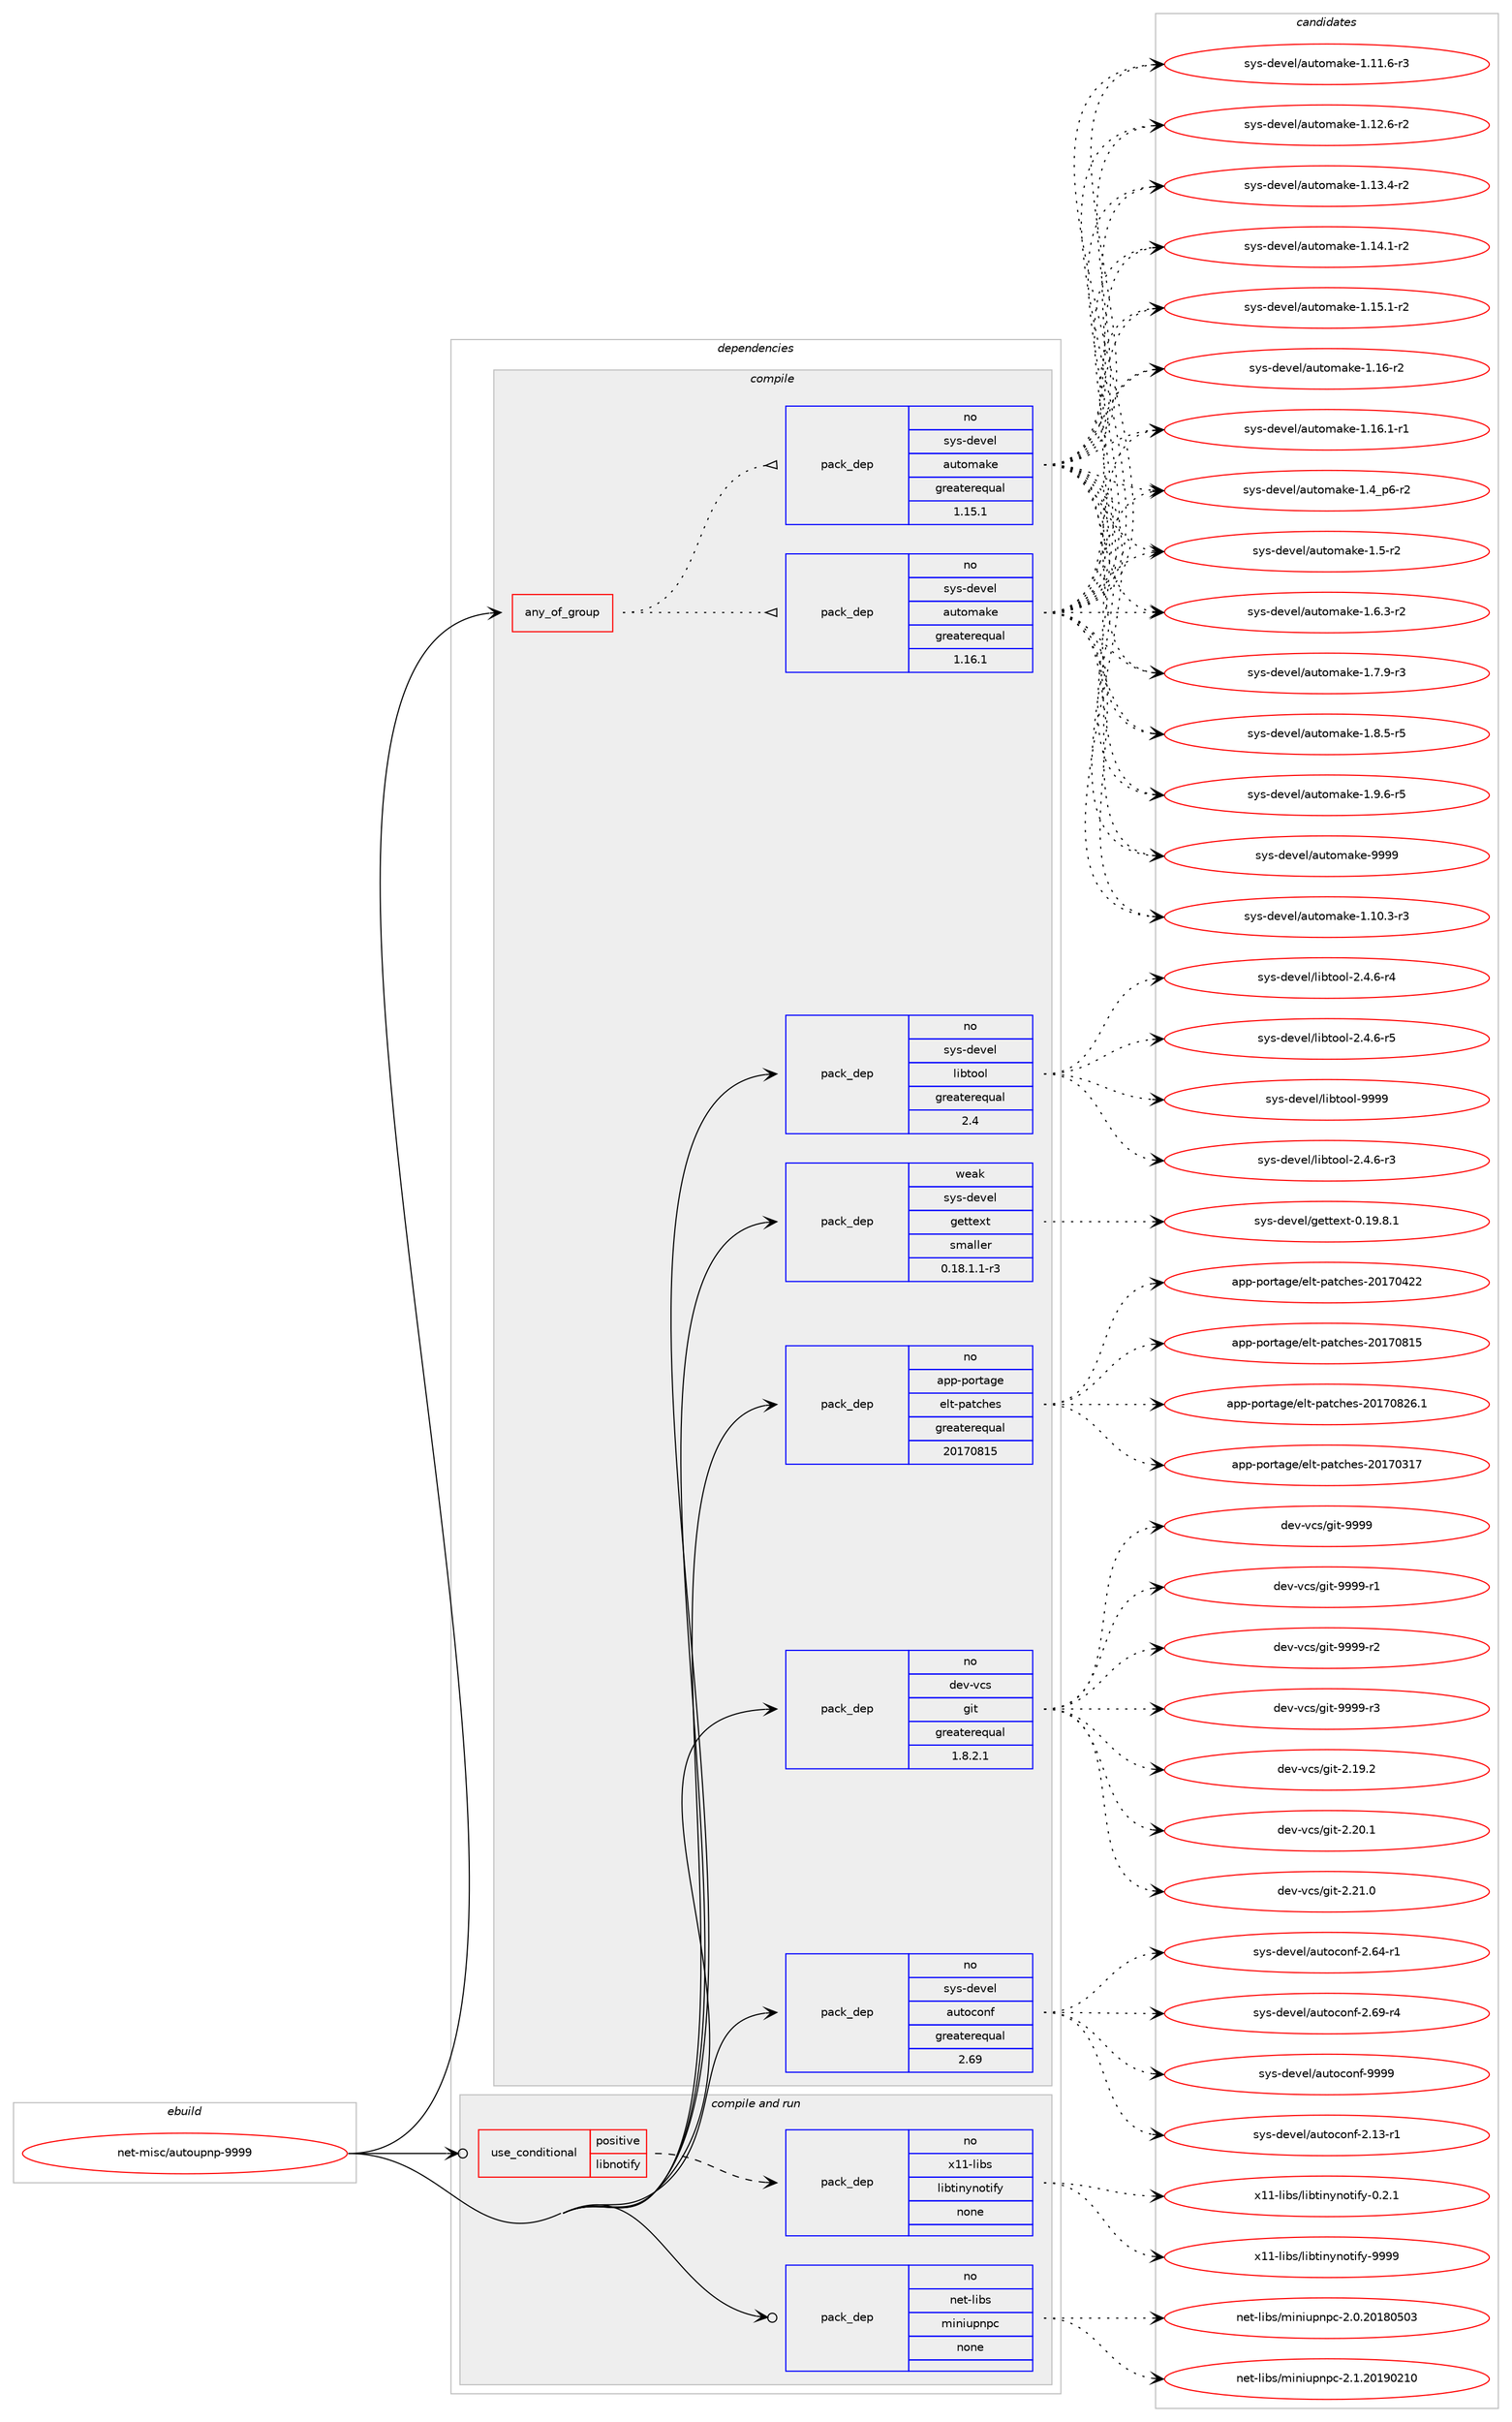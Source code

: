 digraph prolog {

# *************
# Graph options
# *************

newrank=true;
concentrate=true;
compound=true;
graph [rankdir=LR,fontname=Helvetica,fontsize=10,ranksep=1.5];#, ranksep=2.5, nodesep=0.2];
edge  [arrowhead=vee];
node  [fontname=Helvetica,fontsize=10];

# **********
# The ebuild
# **********

subgraph cluster_leftcol {
color=gray;
rank=same;
label=<<i>ebuild</i>>;
id [label="net-misc/autoupnp-9999", color=red, width=4, href="../net-misc/autoupnp-9999.svg"];
}

# ****************
# The dependencies
# ****************

subgraph cluster_midcol {
color=gray;
label=<<i>dependencies</i>>;
subgraph cluster_compile {
fillcolor="#eeeeee";
style=filled;
label=<<i>compile</i>>;
subgraph any26301 {
dependency1665782 [label=<<TABLE BORDER="0" CELLBORDER="1" CELLSPACING="0" CELLPADDING="4"><TR><TD CELLPADDING="10">any_of_group</TD></TR></TABLE>>, shape=none, color=red];subgraph pack1190855 {
dependency1665783 [label=<<TABLE BORDER="0" CELLBORDER="1" CELLSPACING="0" CELLPADDING="4" WIDTH="220"><TR><TD ROWSPAN="6" CELLPADDING="30">pack_dep</TD></TR><TR><TD WIDTH="110">no</TD></TR><TR><TD>sys-devel</TD></TR><TR><TD>automake</TD></TR><TR><TD>greaterequal</TD></TR><TR><TD>1.16.1</TD></TR></TABLE>>, shape=none, color=blue];
}
dependency1665782:e -> dependency1665783:w [weight=20,style="dotted",arrowhead="oinv"];
subgraph pack1190856 {
dependency1665784 [label=<<TABLE BORDER="0" CELLBORDER="1" CELLSPACING="0" CELLPADDING="4" WIDTH="220"><TR><TD ROWSPAN="6" CELLPADDING="30">pack_dep</TD></TR><TR><TD WIDTH="110">no</TD></TR><TR><TD>sys-devel</TD></TR><TR><TD>automake</TD></TR><TR><TD>greaterequal</TD></TR><TR><TD>1.15.1</TD></TR></TABLE>>, shape=none, color=blue];
}
dependency1665782:e -> dependency1665784:w [weight=20,style="dotted",arrowhead="oinv"];
}
id:e -> dependency1665782:w [weight=20,style="solid",arrowhead="vee"];
subgraph pack1190857 {
dependency1665785 [label=<<TABLE BORDER="0" CELLBORDER="1" CELLSPACING="0" CELLPADDING="4" WIDTH="220"><TR><TD ROWSPAN="6" CELLPADDING="30">pack_dep</TD></TR><TR><TD WIDTH="110">no</TD></TR><TR><TD>app-portage</TD></TR><TR><TD>elt-patches</TD></TR><TR><TD>greaterequal</TD></TR><TR><TD>20170815</TD></TR></TABLE>>, shape=none, color=blue];
}
id:e -> dependency1665785:w [weight=20,style="solid",arrowhead="vee"];
subgraph pack1190858 {
dependency1665786 [label=<<TABLE BORDER="0" CELLBORDER="1" CELLSPACING="0" CELLPADDING="4" WIDTH="220"><TR><TD ROWSPAN="6" CELLPADDING="30">pack_dep</TD></TR><TR><TD WIDTH="110">no</TD></TR><TR><TD>dev-vcs</TD></TR><TR><TD>git</TD></TR><TR><TD>greaterequal</TD></TR><TR><TD>1.8.2.1</TD></TR></TABLE>>, shape=none, color=blue];
}
id:e -> dependency1665786:w [weight=20,style="solid",arrowhead="vee"];
subgraph pack1190859 {
dependency1665787 [label=<<TABLE BORDER="0" CELLBORDER="1" CELLSPACING="0" CELLPADDING="4" WIDTH="220"><TR><TD ROWSPAN="6" CELLPADDING="30">pack_dep</TD></TR><TR><TD WIDTH="110">no</TD></TR><TR><TD>sys-devel</TD></TR><TR><TD>autoconf</TD></TR><TR><TD>greaterequal</TD></TR><TR><TD>2.69</TD></TR></TABLE>>, shape=none, color=blue];
}
id:e -> dependency1665787:w [weight=20,style="solid",arrowhead="vee"];
subgraph pack1190860 {
dependency1665788 [label=<<TABLE BORDER="0" CELLBORDER="1" CELLSPACING="0" CELLPADDING="4" WIDTH="220"><TR><TD ROWSPAN="6" CELLPADDING="30">pack_dep</TD></TR><TR><TD WIDTH="110">no</TD></TR><TR><TD>sys-devel</TD></TR><TR><TD>libtool</TD></TR><TR><TD>greaterequal</TD></TR><TR><TD>2.4</TD></TR></TABLE>>, shape=none, color=blue];
}
id:e -> dependency1665788:w [weight=20,style="solid",arrowhead="vee"];
subgraph pack1190861 {
dependency1665789 [label=<<TABLE BORDER="0" CELLBORDER="1" CELLSPACING="0" CELLPADDING="4" WIDTH="220"><TR><TD ROWSPAN="6" CELLPADDING="30">pack_dep</TD></TR><TR><TD WIDTH="110">weak</TD></TR><TR><TD>sys-devel</TD></TR><TR><TD>gettext</TD></TR><TR><TD>smaller</TD></TR><TR><TD>0.18.1.1-r3</TD></TR></TABLE>>, shape=none, color=blue];
}
id:e -> dependency1665789:w [weight=20,style="solid",arrowhead="vee"];
}
subgraph cluster_compileandrun {
fillcolor="#eeeeee";
style=filled;
label=<<i>compile and run</i>>;
subgraph cond447838 {
dependency1665790 [label=<<TABLE BORDER="0" CELLBORDER="1" CELLSPACING="0" CELLPADDING="4"><TR><TD ROWSPAN="3" CELLPADDING="10">use_conditional</TD></TR><TR><TD>positive</TD></TR><TR><TD>libnotify</TD></TR></TABLE>>, shape=none, color=red];
subgraph pack1190862 {
dependency1665791 [label=<<TABLE BORDER="0" CELLBORDER="1" CELLSPACING="0" CELLPADDING="4" WIDTH="220"><TR><TD ROWSPAN="6" CELLPADDING="30">pack_dep</TD></TR><TR><TD WIDTH="110">no</TD></TR><TR><TD>x11-libs</TD></TR><TR><TD>libtinynotify</TD></TR><TR><TD>none</TD></TR><TR><TD></TD></TR></TABLE>>, shape=none, color=blue];
}
dependency1665790:e -> dependency1665791:w [weight=20,style="dashed",arrowhead="vee"];
}
id:e -> dependency1665790:w [weight=20,style="solid",arrowhead="odotvee"];
subgraph pack1190863 {
dependency1665792 [label=<<TABLE BORDER="0" CELLBORDER="1" CELLSPACING="0" CELLPADDING="4" WIDTH="220"><TR><TD ROWSPAN="6" CELLPADDING="30">pack_dep</TD></TR><TR><TD WIDTH="110">no</TD></TR><TR><TD>net-libs</TD></TR><TR><TD>miniupnpc</TD></TR><TR><TD>none</TD></TR><TR><TD></TD></TR></TABLE>>, shape=none, color=blue];
}
id:e -> dependency1665792:w [weight=20,style="solid",arrowhead="odotvee"];
}
subgraph cluster_run {
fillcolor="#eeeeee";
style=filled;
label=<<i>run</i>>;
}
}

# **************
# The candidates
# **************

subgraph cluster_choices {
rank=same;
color=gray;
label=<<i>candidates</i>>;

subgraph choice1190855 {
color=black;
nodesep=1;
choice11512111545100101118101108479711711611110997107101454946494846514511451 [label="sys-devel/automake-1.10.3-r3", color=red, width=4,href="../sys-devel/automake-1.10.3-r3.svg"];
choice11512111545100101118101108479711711611110997107101454946494946544511451 [label="sys-devel/automake-1.11.6-r3", color=red, width=4,href="../sys-devel/automake-1.11.6-r3.svg"];
choice11512111545100101118101108479711711611110997107101454946495046544511450 [label="sys-devel/automake-1.12.6-r2", color=red, width=4,href="../sys-devel/automake-1.12.6-r2.svg"];
choice11512111545100101118101108479711711611110997107101454946495146524511450 [label="sys-devel/automake-1.13.4-r2", color=red, width=4,href="../sys-devel/automake-1.13.4-r2.svg"];
choice11512111545100101118101108479711711611110997107101454946495246494511450 [label="sys-devel/automake-1.14.1-r2", color=red, width=4,href="../sys-devel/automake-1.14.1-r2.svg"];
choice11512111545100101118101108479711711611110997107101454946495346494511450 [label="sys-devel/automake-1.15.1-r2", color=red, width=4,href="../sys-devel/automake-1.15.1-r2.svg"];
choice1151211154510010111810110847971171161111099710710145494649544511450 [label="sys-devel/automake-1.16-r2", color=red, width=4,href="../sys-devel/automake-1.16-r2.svg"];
choice11512111545100101118101108479711711611110997107101454946495446494511449 [label="sys-devel/automake-1.16.1-r1", color=red, width=4,href="../sys-devel/automake-1.16.1-r1.svg"];
choice115121115451001011181011084797117116111109971071014549465295112544511450 [label="sys-devel/automake-1.4_p6-r2", color=red, width=4,href="../sys-devel/automake-1.4_p6-r2.svg"];
choice11512111545100101118101108479711711611110997107101454946534511450 [label="sys-devel/automake-1.5-r2", color=red, width=4,href="../sys-devel/automake-1.5-r2.svg"];
choice115121115451001011181011084797117116111109971071014549465446514511450 [label="sys-devel/automake-1.6.3-r2", color=red, width=4,href="../sys-devel/automake-1.6.3-r2.svg"];
choice115121115451001011181011084797117116111109971071014549465546574511451 [label="sys-devel/automake-1.7.9-r3", color=red, width=4,href="../sys-devel/automake-1.7.9-r3.svg"];
choice115121115451001011181011084797117116111109971071014549465646534511453 [label="sys-devel/automake-1.8.5-r5", color=red, width=4,href="../sys-devel/automake-1.8.5-r5.svg"];
choice115121115451001011181011084797117116111109971071014549465746544511453 [label="sys-devel/automake-1.9.6-r5", color=red, width=4,href="../sys-devel/automake-1.9.6-r5.svg"];
choice115121115451001011181011084797117116111109971071014557575757 [label="sys-devel/automake-9999", color=red, width=4,href="../sys-devel/automake-9999.svg"];
dependency1665783:e -> choice11512111545100101118101108479711711611110997107101454946494846514511451:w [style=dotted,weight="100"];
dependency1665783:e -> choice11512111545100101118101108479711711611110997107101454946494946544511451:w [style=dotted,weight="100"];
dependency1665783:e -> choice11512111545100101118101108479711711611110997107101454946495046544511450:w [style=dotted,weight="100"];
dependency1665783:e -> choice11512111545100101118101108479711711611110997107101454946495146524511450:w [style=dotted,weight="100"];
dependency1665783:e -> choice11512111545100101118101108479711711611110997107101454946495246494511450:w [style=dotted,weight="100"];
dependency1665783:e -> choice11512111545100101118101108479711711611110997107101454946495346494511450:w [style=dotted,weight="100"];
dependency1665783:e -> choice1151211154510010111810110847971171161111099710710145494649544511450:w [style=dotted,weight="100"];
dependency1665783:e -> choice11512111545100101118101108479711711611110997107101454946495446494511449:w [style=dotted,weight="100"];
dependency1665783:e -> choice115121115451001011181011084797117116111109971071014549465295112544511450:w [style=dotted,weight="100"];
dependency1665783:e -> choice11512111545100101118101108479711711611110997107101454946534511450:w [style=dotted,weight="100"];
dependency1665783:e -> choice115121115451001011181011084797117116111109971071014549465446514511450:w [style=dotted,weight="100"];
dependency1665783:e -> choice115121115451001011181011084797117116111109971071014549465546574511451:w [style=dotted,weight="100"];
dependency1665783:e -> choice115121115451001011181011084797117116111109971071014549465646534511453:w [style=dotted,weight="100"];
dependency1665783:e -> choice115121115451001011181011084797117116111109971071014549465746544511453:w [style=dotted,weight="100"];
dependency1665783:e -> choice115121115451001011181011084797117116111109971071014557575757:w [style=dotted,weight="100"];
}
subgraph choice1190856 {
color=black;
nodesep=1;
choice11512111545100101118101108479711711611110997107101454946494846514511451 [label="sys-devel/automake-1.10.3-r3", color=red, width=4,href="../sys-devel/automake-1.10.3-r3.svg"];
choice11512111545100101118101108479711711611110997107101454946494946544511451 [label="sys-devel/automake-1.11.6-r3", color=red, width=4,href="../sys-devel/automake-1.11.6-r3.svg"];
choice11512111545100101118101108479711711611110997107101454946495046544511450 [label="sys-devel/automake-1.12.6-r2", color=red, width=4,href="../sys-devel/automake-1.12.6-r2.svg"];
choice11512111545100101118101108479711711611110997107101454946495146524511450 [label="sys-devel/automake-1.13.4-r2", color=red, width=4,href="../sys-devel/automake-1.13.4-r2.svg"];
choice11512111545100101118101108479711711611110997107101454946495246494511450 [label="sys-devel/automake-1.14.1-r2", color=red, width=4,href="../sys-devel/automake-1.14.1-r2.svg"];
choice11512111545100101118101108479711711611110997107101454946495346494511450 [label="sys-devel/automake-1.15.1-r2", color=red, width=4,href="../sys-devel/automake-1.15.1-r2.svg"];
choice1151211154510010111810110847971171161111099710710145494649544511450 [label="sys-devel/automake-1.16-r2", color=red, width=4,href="../sys-devel/automake-1.16-r2.svg"];
choice11512111545100101118101108479711711611110997107101454946495446494511449 [label="sys-devel/automake-1.16.1-r1", color=red, width=4,href="../sys-devel/automake-1.16.1-r1.svg"];
choice115121115451001011181011084797117116111109971071014549465295112544511450 [label="sys-devel/automake-1.4_p6-r2", color=red, width=4,href="../sys-devel/automake-1.4_p6-r2.svg"];
choice11512111545100101118101108479711711611110997107101454946534511450 [label="sys-devel/automake-1.5-r2", color=red, width=4,href="../sys-devel/automake-1.5-r2.svg"];
choice115121115451001011181011084797117116111109971071014549465446514511450 [label="sys-devel/automake-1.6.3-r2", color=red, width=4,href="../sys-devel/automake-1.6.3-r2.svg"];
choice115121115451001011181011084797117116111109971071014549465546574511451 [label="sys-devel/automake-1.7.9-r3", color=red, width=4,href="../sys-devel/automake-1.7.9-r3.svg"];
choice115121115451001011181011084797117116111109971071014549465646534511453 [label="sys-devel/automake-1.8.5-r5", color=red, width=4,href="../sys-devel/automake-1.8.5-r5.svg"];
choice115121115451001011181011084797117116111109971071014549465746544511453 [label="sys-devel/automake-1.9.6-r5", color=red, width=4,href="../sys-devel/automake-1.9.6-r5.svg"];
choice115121115451001011181011084797117116111109971071014557575757 [label="sys-devel/automake-9999", color=red, width=4,href="../sys-devel/automake-9999.svg"];
dependency1665784:e -> choice11512111545100101118101108479711711611110997107101454946494846514511451:w [style=dotted,weight="100"];
dependency1665784:e -> choice11512111545100101118101108479711711611110997107101454946494946544511451:w [style=dotted,weight="100"];
dependency1665784:e -> choice11512111545100101118101108479711711611110997107101454946495046544511450:w [style=dotted,weight="100"];
dependency1665784:e -> choice11512111545100101118101108479711711611110997107101454946495146524511450:w [style=dotted,weight="100"];
dependency1665784:e -> choice11512111545100101118101108479711711611110997107101454946495246494511450:w [style=dotted,weight="100"];
dependency1665784:e -> choice11512111545100101118101108479711711611110997107101454946495346494511450:w [style=dotted,weight="100"];
dependency1665784:e -> choice1151211154510010111810110847971171161111099710710145494649544511450:w [style=dotted,weight="100"];
dependency1665784:e -> choice11512111545100101118101108479711711611110997107101454946495446494511449:w [style=dotted,weight="100"];
dependency1665784:e -> choice115121115451001011181011084797117116111109971071014549465295112544511450:w [style=dotted,weight="100"];
dependency1665784:e -> choice11512111545100101118101108479711711611110997107101454946534511450:w [style=dotted,weight="100"];
dependency1665784:e -> choice115121115451001011181011084797117116111109971071014549465446514511450:w [style=dotted,weight="100"];
dependency1665784:e -> choice115121115451001011181011084797117116111109971071014549465546574511451:w [style=dotted,weight="100"];
dependency1665784:e -> choice115121115451001011181011084797117116111109971071014549465646534511453:w [style=dotted,weight="100"];
dependency1665784:e -> choice115121115451001011181011084797117116111109971071014549465746544511453:w [style=dotted,weight="100"];
dependency1665784:e -> choice115121115451001011181011084797117116111109971071014557575757:w [style=dotted,weight="100"];
}
subgraph choice1190857 {
color=black;
nodesep=1;
choice97112112451121111141169710310147101108116451129711699104101115455048495548514955 [label="app-portage/elt-patches-20170317", color=red, width=4,href="../app-portage/elt-patches-20170317.svg"];
choice97112112451121111141169710310147101108116451129711699104101115455048495548525050 [label="app-portage/elt-patches-20170422", color=red, width=4,href="../app-portage/elt-patches-20170422.svg"];
choice97112112451121111141169710310147101108116451129711699104101115455048495548564953 [label="app-portage/elt-patches-20170815", color=red, width=4,href="../app-portage/elt-patches-20170815.svg"];
choice971121124511211111411697103101471011081164511297116991041011154550484955485650544649 [label="app-portage/elt-patches-20170826.1", color=red, width=4,href="../app-portage/elt-patches-20170826.1.svg"];
dependency1665785:e -> choice97112112451121111141169710310147101108116451129711699104101115455048495548514955:w [style=dotted,weight="100"];
dependency1665785:e -> choice97112112451121111141169710310147101108116451129711699104101115455048495548525050:w [style=dotted,weight="100"];
dependency1665785:e -> choice97112112451121111141169710310147101108116451129711699104101115455048495548564953:w [style=dotted,weight="100"];
dependency1665785:e -> choice971121124511211111411697103101471011081164511297116991041011154550484955485650544649:w [style=dotted,weight="100"];
}
subgraph choice1190858 {
color=black;
nodesep=1;
choice10010111845118991154710310511645504649574650 [label="dev-vcs/git-2.19.2", color=red, width=4,href="../dev-vcs/git-2.19.2.svg"];
choice10010111845118991154710310511645504650484649 [label="dev-vcs/git-2.20.1", color=red, width=4,href="../dev-vcs/git-2.20.1.svg"];
choice10010111845118991154710310511645504650494648 [label="dev-vcs/git-2.21.0", color=red, width=4,href="../dev-vcs/git-2.21.0.svg"];
choice1001011184511899115471031051164557575757 [label="dev-vcs/git-9999", color=red, width=4,href="../dev-vcs/git-9999.svg"];
choice10010111845118991154710310511645575757574511449 [label="dev-vcs/git-9999-r1", color=red, width=4,href="../dev-vcs/git-9999-r1.svg"];
choice10010111845118991154710310511645575757574511450 [label="dev-vcs/git-9999-r2", color=red, width=4,href="../dev-vcs/git-9999-r2.svg"];
choice10010111845118991154710310511645575757574511451 [label="dev-vcs/git-9999-r3", color=red, width=4,href="../dev-vcs/git-9999-r3.svg"];
dependency1665786:e -> choice10010111845118991154710310511645504649574650:w [style=dotted,weight="100"];
dependency1665786:e -> choice10010111845118991154710310511645504650484649:w [style=dotted,weight="100"];
dependency1665786:e -> choice10010111845118991154710310511645504650494648:w [style=dotted,weight="100"];
dependency1665786:e -> choice1001011184511899115471031051164557575757:w [style=dotted,weight="100"];
dependency1665786:e -> choice10010111845118991154710310511645575757574511449:w [style=dotted,weight="100"];
dependency1665786:e -> choice10010111845118991154710310511645575757574511450:w [style=dotted,weight="100"];
dependency1665786:e -> choice10010111845118991154710310511645575757574511451:w [style=dotted,weight="100"];
}
subgraph choice1190859 {
color=black;
nodesep=1;
choice1151211154510010111810110847971171161119911111010245504649514511449 [label="sys-devel/autoconf-2.13-r1", color=red, width=4,href="../sys-devel/autoconf-2.13-r1.svg"];
choice1151211154510010111810110847971171161119911111010245504654524511449 [label="sys-devel/autoconf-2.64-r1", color=red, width=4,href="../sys-devel/autoconf-2.64-r1.svg"];
choice1151211154510010111810110847971171161119911111010245504654574511452 [label="sys-devel/autoconf-2.69-r4", color=red, width=4,href="../sys-devel/autoconf-2.69-r4.svg"];
choice115121115451001011181011084797117116111991111101024557575757 [label="sys-devel/autoconf-9999", color=red, width=4,href="../sys-devel/autoconf-9999.svg"];
dependency1665787:e -> choice1151211154510010111810110847971171161119911111010245504649514511449:w [style=dotted,weight="100"];
dependency1665787:e -> choice1151211154510010111810110847971171161119911111010245504654524511449:w [style=dotted,weight="100"];
dependency1665787:e -> choice1151211154510010111810110847971171161119911111010245504654574511452:w [style=dotted,weight="100"];
dependency1665787:e -> choice115121115451001011181011084797117116111991111101024557575757:w [style=dotted,weight="100"];
}
subgraph choice1190860 {
color=black;
nodesep=1;
choice1151211154510010111810110847108105981161111111084550465246544511451 [label="sys-devel/libtool-2.4.6-r3", color=red, width=4,href="../sys-devel/libtool-2.4.6-r3.svg"];
choice1151211154510010111810110847108105981161111111084550465246544511452 [label="sys-devel/libtool-2.4.6-r4", color=red, width=4,href="../sys-devel/libtool-2.4.6-r4.svg"];
choice1151211154510010111810110847108105981161111111084550465246544511453 [label="sys-devel/libtool-2.4.6-r5", color=red, width=4,href="../sys-devel/libtool-2.4.6-r5.svg"];
choice1151211154510010111810110847108105981161111111084557575757 [label="sys-devel/libtool-9999", color=red, width=4,href="../sys-devel/libtool-9999.svg"];
dependency1665788:e -> choice1151211154510010111810110847108105981161111111084550465246544511451:w [style=dotted,weight="100"];
dependency1665788:e -> choice1151211154510010111810110847108105981161111111084550465246544511452:w [style=dotted,weight="100"];
dependency1665788:e -> choice1151211154510010111810110847108105981161111111084550465246544511453:w [style=dotted,weight="100"];
dependency1665788:e -> choice1151211154510010111810110847108105981161111111084557575757:w [style=dotted,weight="100"];
}
subgraph choice1190861 {
color=black;
nodesep=1;
choice1151211154510010111810110847103101116116101120116454846495746564649 [label="sys-devel/gettext-0.19.8.1", color=red, width=4,href="../sys-devel/gettext-0.19.8.1.svg"];
dependency1665789:e -> choice1151211154510010111810110847103101116116101120116454846495746564649:w [style=dotted,weight="100"];
}
subgraph choice1190862 {
color=black;
nodesep=1;
choice120494945108105981154710810598116105110121110111116105102121454846504649 [label="x11-libs/libtinynotify-0.2.1", color=red, width=4,href="../x11-libs/libtinynotify-0.2.1.svg"];
choice1204949451081059811547108105981161051101211101111161051021214557575757 [label="x11-libs/libtinynotify-9999", color=red, width=4,href="../x11-libs/libtinynotify-9999.svg"];
dependency1665791:e -> choice120494945108105981154710810598116105110121110111116105102121454846504649:w [style=dotted,weight="100"];
dependency1665791:e -> choice1204949451081059811547108105981161051101211101111161051021214557575757:w [style=dotted,weight="100"];
}
subgraph choice1190863 {
color=black;
nodesep=1;
choice1101011164510810598115471091051101051171121101129945504648465048495648534851 [label="net-libs/miniupnpc-2.0.20180503", color=red, width=4,href="../net-libs/miniupnpc-2.0.20180503.svg"];
choice1101011164510810598115471091051101051171121101129945504649465048495748504948 [label="net-libs/miniupnpc-2.1.20190210", color=red, width=4,href="../net-libs/miniupnpc-2.1.20190210.svg"];
dependency1665792:e -> choice1101011164510810598115471091051101051171121101129945504648465048495648534851:w [style=dotted,weight="100"];
dependency1665792:e -> choice1101011164510810598115471091051101051171121101129945504649465048495748504948:w [style=dotted,weight="100"];
}
}

}
